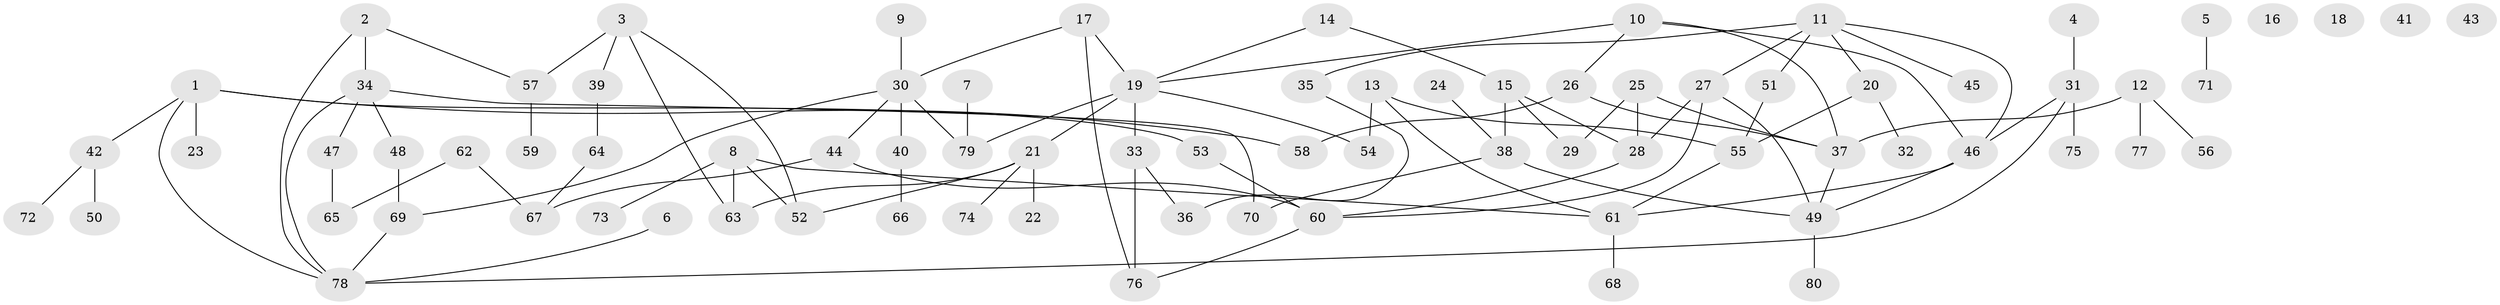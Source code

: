 // coarse degree distribution, {3: 0.2692307692307692, 5: 0.1346153846153846, 4: 0.057692307692307696, 2: 0.23076923076923078, 6: 0.057692307692307696, 7: 0.019230769230769232, 1: 0.23076923076923078}
// Generated by graph-tools (version 1.1) at 2025/48/03/04/25 22:48:29]
// undirected, 80 vertices, 103 edges
graph export_dot {
  node [color=gray90,style=filled];
  1;
  2;
  3;
  4;
  5;
  6;
  7;
  8;
  9;
  10;
  11;
  12;
  13;
  14;
  15;
  16;
  17;
  18;
  19;
  20;
  21;
  22;
  23;
  24;
  25;
  26;
  27;
  28;
  29;
  30;
  31;
  32;
  33;
  34;
  35;
  36;
  37;
  38;
  39;
  40;
  41;
  42;
  43;
  44;
  45;
  46;
  47;
  48;
  49;
  50;
  51;
  52;
  53;
  54;
  55;
  56;
  57;
  58;
  59;
  60;
  61;
  62;
  63;
  64;
  65;
  66;
  67;
  68;
  69;
  70;
  71;
  72;
  73;
  74;
  75;
  76;
  77;
  78;
  79;
  80;
  1 -- 23;
  1 -- 42;
  1 -- 53;
  1 -- 58;
  1 -- 78;
  2 -- 34;
  2 -- 57;
  2 -- 78;
  3 -- 39;
  3 -- 52;
  3 -- 57;
  3 -- 63;
  4 -- 31;
  5 -- 71;
  6 -- 78;
  7 -- 79;
  8 -- 52;
  8 -- 61;
  8 -- 63;
  8 -- 73;
  9 -- 30;
  10 -- 19;
  10 -- 26;
  10 -- 37;
  10 -- 46;
  11 -- 20;
  11 -- 27;
  11 -- 35;
  11 -- 45;
  11 -- 46;
  11 -- 51;
  12 -- 37;
  12 -- 56;
  12 -- 77;
  13 -- 54;
  13 -- 55;
  13 -- 61;
  14 -- 15;
  14 -- 19;
  15 -- 28;
  15 -- 29;
  15 -- 38;
  17 -- 19;
  17 -- 30;
  17 -- 76;
  19 -- 21;
  19 -- 33;
  19 -- 54;
  19 -- 79;
  20 -- 32;
  20 -- 55;
  21 -- 22;
  21 -- 52;
  21 -- 63;
  21 -- 74;
  24 -- 38;
  25 -- 28;
  25 -- 29;
  25 -- 37;
  26 -- 37;
  26 -- 58;
  27 -- 28;
  27 -- 49;
  27 -- 60;
  28 -- 60;
  30 -- 40;
  30 -- 44;
  30 -- 69;
  30 -- 79;
  31 -- 46;
  31 -- 75;
  31 -- 78;
  33 -- 36;
  33 -- 76;
  34 -- 47;
  34 -- 48;
  34 -- 70;
  34 -- 78;
  35 -- 36;
  37 -- 49;
  38 -- 49;
  38 -- 70;
  39 -- 64;
  40 -- 66;
  42 -- 50;
  42 -- 72;
  44 -- 60;
  44 -- 67;
  46 -- 49;
  46 -- 61;
  47 -- 65;
  48 -- 69;
  49 -- 80;
  51 -- 55;
  53 -- 60;
  55 -- 61;
  57 -- 59;
  60 -- 76;
  61 -- 68;
  62 -- 65;
  62 -- 67;
  64 -- 67;
  69 -- 78;
}
